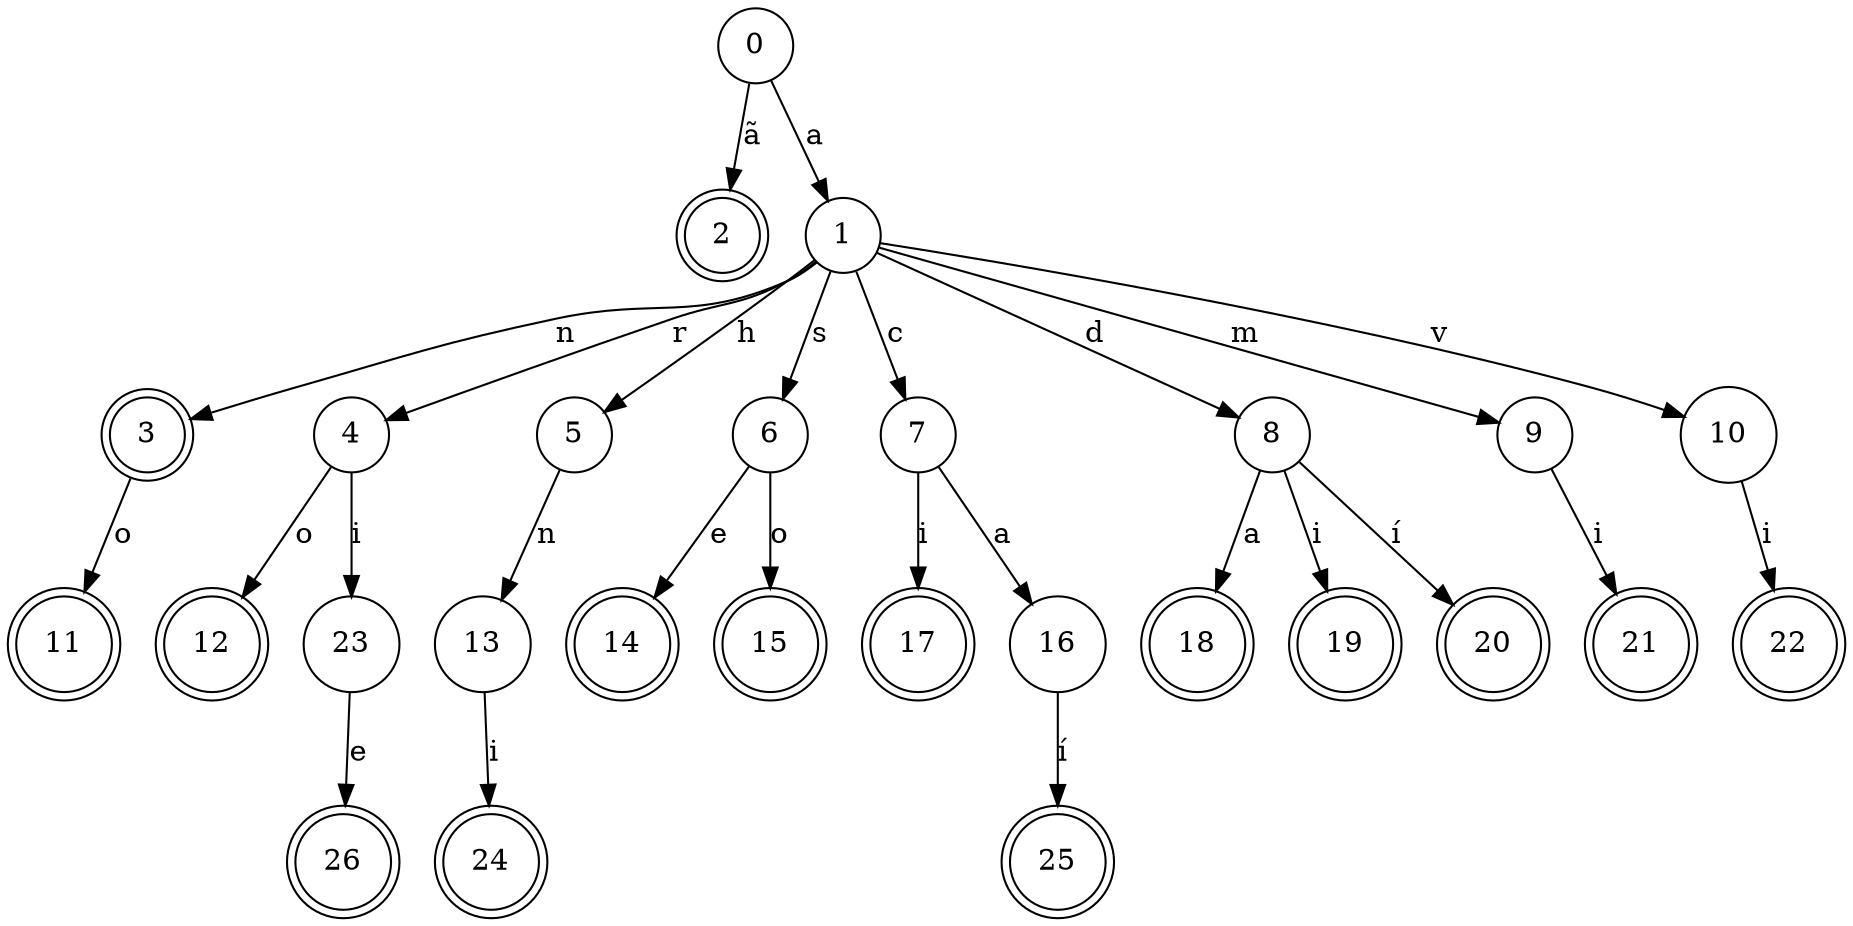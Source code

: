 digraph feminine{

	node [shape = doublecircle] 2 3 11 12 14 15 17 18 19 20 21 22 24 25 26
	node [shape = circle]

	0 -> 1 [label = "a"]
	0 -> 2 [label = "ã"]
	1 -> 3 [label = "n"]
	1 -> 4 [label = "r"]
	1 -> 5 [label = "h"]
	1 -> 6 [label = "s"]
	1 -> 7 [label = "c"]
	1 -> 8 [label = "d"]
	1 -> 9 [label = "m"]
	1 -> 10 [label = "v"]
	3 -> 11 [label = "o"]
	4 -> 12 [label = "o"]
	4 -> 23 [label = "i"]
	5 -> 13 [label = "n"]
	6 -> 14 [label = "e"]
	6 -> 15 [label = "o"]
	7 -> 16 [label = "a"]
	7 -> 17 [label = "i"]
	8 -> 18 [label = "a"]
	8 -> 19 [label = "i"]
	8 -> 20 [label = "í"]
	9 -> 21 [label = "i"]
	10 -> 22 [label = "i"]
	13 -> 24 [label = "i"]
	16 -> 25 [label = "í"]
	23 -> 26 [label = "e"]
}

